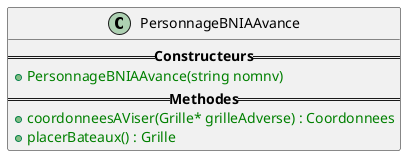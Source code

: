 @startuml
class PersonnageBNIAAvance{
    ==<b>Constructeurs</b>==
        +<color:green>PersonnageBNIAAvance(string nomnv)</color>
    ==<b>Methodes</b>==
        +<color:green>coordonneesAViser(Grille* grilleAdverse) : Coordonnees</color>
        +<color:green>placerBateaux() : Grille</color>
}
@enduml
'1bf5c2f236650ec7e972a361ede03ac6  src/PersonnageBNIAAvance.hpp
'ea498b2d5f6e4e432092190ad779c4bb  src/PersonnageBNIAAvance.cpp
